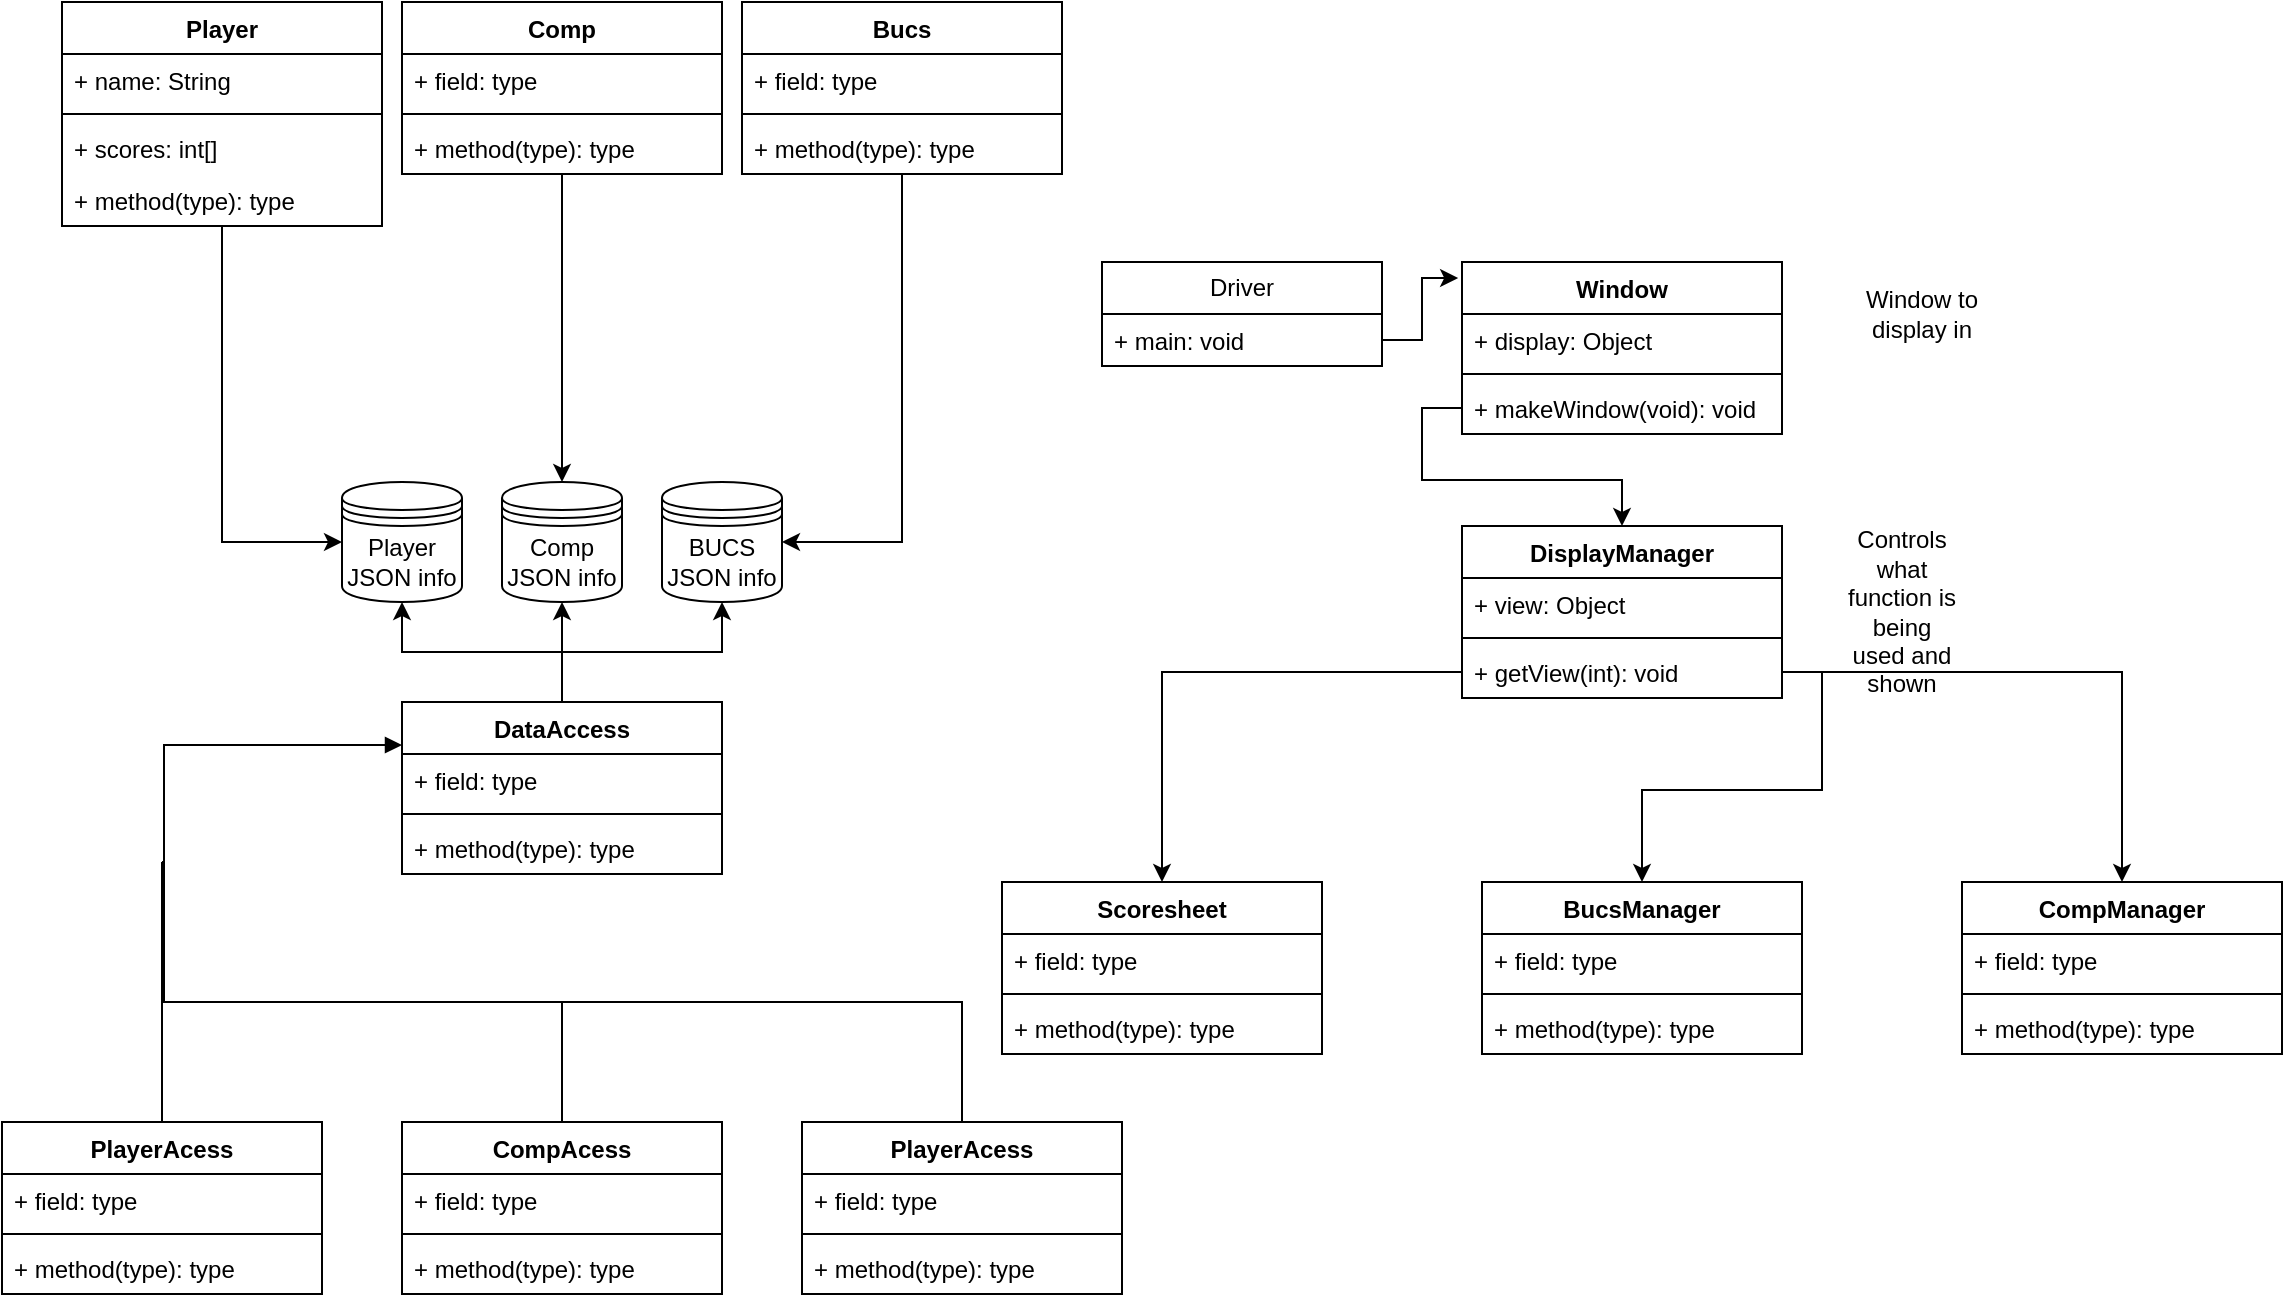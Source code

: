 <mxfile version="21.6.1" type="device">
  <diagram name="Page-1" id="eBtrrhrs7qbjORtOEjZf">
    <mxGraphModel dx="2284" dy="878" grid="1" gridSize="10" guides="1" tooltips="1" connect="1" arrows="1" fold="1" page="1" pageScale="1" pageWidth="850" pageHeight="1100" math="0" shadow="0">
      <root>
        <mxCell id="0" />
        <mxCell id="1" parent="0" />
        <mxCell id="sWi2hrsK-kCXiM5taUd0-1" value="Driver" style="swimlane;fontStyle=0;childLayout=stackLayout;horizontal=1;startSize=26;fillColor=none;horizontalStack=0;resizeParent=1;resizeParentMax=0;resizeLast=0;collapsible=1;marginBottom=0;whiteSpace=wrap;html=1;" vertex="1" parent="1">
          <mxGeometry x="410" y="210" width="140" height="52" as="geometry" />
        </mxCell>
        <mxCell id="sWi2hrsK-kCXiM5taUd0-2" value="+ main: void" style="text;strokeColor=none;fillColor=none;align=left;verticalAlign=top;spacingLeft=4;spacingRight=4;overflow=hidden;rotatable=0;points=[[0,0.5],[1,0.5]];portConstraint=eastwest;whiteSpace=wrap;html=1;" vertex="1" parent="sWi2hrsK-kCXiM5taUd0-1">
          <mxGeometry y="26" width="140" height="26" as="geometry" />
        </mxCell>
        <mxCell id="sWi2hrsK-kCXiM5taUd0-6" value="Window" style="swimlane;fontStyle=1;align=center;verticalAlign=top;childLayout=stackLayout;horizontal=1;startSize=26;horizontalStack=0;resizeParent=1;resizeParentMax=0;resizeLast=0;collapsible=1;marginBottom=0;whiteSpace=wrap;html=1;" vertex="1" parent="1">
          <mxGeometry x="590" y="210" width="160" height="86" as="geometry" />
        </mxCell>
        <mxCell id="sWi2hrsK-kCXiM5taUd0-7" value="+ display: Object" style="text;strokeColor=none;fillColor=none;align=left;verticalAlign=top;spacingLeft=4;spacingRight=4;overflow=hidden;rotatable=0;points=[[0,0.5],[1,0.5]];portConstraint=eastwest;whiteSpace=wrap;html=1;" vertex="1" parent="sWi2hrsK-kCXiM5taUd0-6">
          <mxGeometry y="26" width="160" height="26" as="geometry" />
        </mxCell>
        <mxCell id="sWi2hrsK-kCXiM5taUd0-8" value="" style="line;strokeWidth=1;fillColor=none;align=left;verticalAlign=middle;spacingTop=-1;spacingLeft=3;spacingRight=3;rotatable=0;labelPosition=right;points=[];portConstraint=eastwest;strokeColor=inherit;" vertex="1" parent="sWi2hrsK-kCXiM5taUd0-6">
          <mxGeometry y="52" width="160" height="8" as="geometry" />
        </mxCell>
        <mxCell id="sWi2hrsK-kCXiM5taUd0-9" value="+ makeWindow(void): void" style="text;strokeColor=none;fillColor=none;align=left;verticalAlign=top;spacingLeft=4;spacingRight=4;overflow=hidden;rotatable=0;points=[[0,0.5],[1,0.5]];portConstraint=eastwest;whiteSpace=wrap;html=1;" vertex="1" parent="sWi2hrsK-kCXiM5taUd0-6">
          <mxGeometry y="60" width="160" height="26" as="geometry" />
        </mxCell>
        <mxCell id="sWi2hrsK-kCXiM5taUd0-10" style="edgeStyle=orthogonalEdgeStyle;rounded=0;orthogonalLoop=1;jettySize=auto;html=1;entryX=-0.012;entryY=0.093;entryDx=0;entryDy=0;entryPerimeter=0;" edge="1" parent="1" source="sWi2hrsK-kCXiM5taUd0-2" target="sWi2hrsK-kCXiM5taUd0-6">
          <mxGeometry relative="1" as="geometry" />
        </mxCell>
        <mxCell id="sWi2hrsK-kCXiM5taUd0-15" style="edgeStyle=orthogonalEdgeStyle;rounded=0;orthogonalLoop=1;jettySize=auto;html=1;entryX=0.5;entryY=0;entryDx=0;entryDy=0;" edge="1" parent="1" source="sWi2hrsK-kCXiM5taUd0-9" target="sWi2hrsK-kCXiM5taUd0-20">
          <mxGeometry relative="1" as="geometry">
            <mxPoint x="670" y="370" as="targetPoint" />
          </mxGeometry>
        </mxCell>
        <mxCell id="sWi2hrsK-kCXiM5taUd0-20" value="DisplayManager" style="swimlane;fontStyle=1;align=center;verticalAlign=top;childLayout=stackLayout;horizontal=1;startSize=26;horizontalStack=0;resizeParent=1;resizeParentMax=0;resizeLast=0;collapsible=1;marginBottom=0;whiteSpace=wrap;html=1;" vertex="1" parent="1">
          <mxGeometry x="590" y="342" width="160" height="86" as="geometry">
            <mxRectangle x="440" y="350" width="130" height="30" as="alternateBounds" />
          </mxGeometry>
        </mxCell>
        <mxCell id="sWi2hrsK-kCXiM5taUd0-21" value="+ view: Object" style="text;strokeColor=none;fillColor=none;align=left;verticalAlign=top;spacingLeft=4;spacingRight=4;overflow=hidden;rotatable=0;points=[[0,0.5],[1,0.5]];portConstraint=eastwest;whiteSpace=wrap;html=1;" vertex="1" parent="sWi2hrsK-kCXiM5taUd0-20">
          <mxGeometry y="26" width="160" height="26" as="geometry" />
        </mxCell>
        <mxCell id="sWi2hrsK-kCXiM5taUd0-22" value="" style="line;strokeWidth=1;fillColor=none;align=left;verticalAlign=middle;spacingTop=-1;spacingLeft=3;spacingRight=3;rotatable=0;labelPosition=right;points=[];portConstraint=eastwest;strokeColor=inherit;" vertex="1" parent="sWi2hrsK-kCXiM5taUd0-20">
          <mxGeometry y="52" width="160" height="8" as="geometry" />
        </mxCell>
        <mxCell id="sWi2hrsK-kCXiM5taUd0-23" value="+ getView(int): void" style="text;strokeColor=none;fillColor=none;align=left;verticalAlign=top;spacingLeft=4;spacingRight=4;overflow=hidden;rotatable=0;points=[[0,0.5],[1,0.5]];portConstraint=eastwest;whiteSpace=wrap;html=1;" vertex="1" parent="sWi2hrsK-kCXiM5taUd0-20">
          <mxGeometry y="60" width="160" height="26" as="geometry" />
        </mxCell>
        <mxCell id="sWi2hrsK-kCXiM5taUd0-24" value="Window to display in" style="text;html=1;strokeColor=none;fillColor=none;align=center;verticalAlign=middle;whiteSpace=wrap;rounded=0;" vertex="1" parent="1">
          <mxGeometry x="790" y="221" width="60" height="30" as="geometry" />
        </mxCell>
        <mxCell id="sWi2hrsK-kCXiM5taUd0-25" value="Controls what function is being used and shown" style="text;html=1;strokeColor=none;fillColor=none;align=center;verticalAlign=middle;whiteSpace=wrap;rounded=0;" vertex="1" parent="1">
          <mxGeometry x="780" y="370" width="60" height="30" as="geometry" />
        </mxCell>
        <mxCell id="sWi2hrsK-kCXiM5taUd0-26" value="Player JSON info" style="shape=datastore;whiteSpace=wrap;html=1;" vertex="1" parent="1">
          <mxGeometry x="30" y="320" width="60" height="60" as="geometry" />
        </mxCell>
        <mxCell id="sWi2hrsK-kCXiM5taUd0-27" value="Comp JSON info" style="shape=datastore;whiteSpace=wrap;html=1;" vertex="1" parent="1">
          <mxGeometry x="110" y="320" width="60" height="60" as="geometry" />
        </mxCell>
        <mxCell id="sWi2hrsK-kCXiM5taUd0-28" value="BUCS JSON info" style="shape=datastore;whiteSpace=wrap;html=1;" vertex="1" parent="1">
          <mxGeometry x="190" y="320" width="60" height="60" as="geometry" />
        </mxCell>
        <mxCell id="sWi2hrsK-kCXiM5taUd0-33" style="edgeStyle=orthogonalEdgeStyle;rounded=0;orthogonalLoop=1;jettySize=auto;html=1;entryX=0.5;entryY=1;entryDx=0;entryDy=0;" edge="1" parent="1" source="sWi2hrsK-kCXiM5taUd0-29" target="sWi2hrsK-kCXiM5taUd0-28">
          <mxGeometry relative="1" as="geometry" />
        </mxCell>
        <mxCell id="sWi2hrsK-kCXiM5taUd0-34" style="edgeStyle=orthogonalEdgeStyle;rounded=0;orthogonalLoop=1;jettySize=auto;html=1;entryX=0.5;entryY=1;entryDx=0;entryDy=0;" edge="1" parent="1" source="sWi2hrsK-kCXiM5taUd0-29" target="sWi2hrsK-kCXiM5taUd0-27">
          <mxGeometry relative="1" as="geometry" />
        </mxCell>
        <mxCell id="sWi2hrsK-kCXiM5taUd0-35" style="edgeStyle=orthogonalEdgeStyle;rounded=0;orthogonalLoop=1;jettySize=auto;html=1;entryX=0.5;entryY=1;entryDx=0;entryDy=0;" edge="1" parent="1" source="sWi2hrsK-kCXiM5taUd0-29" target="sWi2hrsK-kCXiM5taUd0-26">
          <mxGeometry relative="1" as="geometry" />
        </mxCell>
        <mxCell id="sWi2hrsK-kCXiM5taUd0-29" value="DataAccess" style="swimlane;fontStyle=1;align=center;verticalAlign=top;childLayout=stackLayout;horizontal=1;startSize=26;horizontalStack=0;resizeParent=1;resizeParentMax=0;resizeLast=0;collapsible=1;marginBottom=0;whiteSpace=wrap;html=1;" vertex="1" parent="1">
          <mxGeometry x="60" y="430" width="160" height="86" as="geometry" />
        </mxCell>
        <mxCell id="sWi2hrsK-kCXiM5taUd0-30" value="+ field: type" style="text;strokeColor=none;fillColor=none;align=left;verticalAlign=top;spacingLeft=4;spacingRight=4;overflow=hidden;rotatable=0;points=[[0,0.5],[1,0.5]];portConstraint=eastwest;whiteSpace=wrap;html=1;" vertex="1" parent="sWi2hrsK-kCXiM5taUd0-29">
          <mxGeometry y="26" width="160" height="26" as="geometry" />
        </mxCell>
        <mxCell id="sWi2hrsK-kCXiM5taUd0-31" value="" style="line;strokeWidth=1;fillColor=none;align=left;verticalAlign=middle;spacingTop=-1;spacingLeft=3;spacingRight=3;rotatable=0;labelPosition=right;points=[];portConstraint=eastwest;strokeColor=inherit;" vertex="1" parent="sWi2hrsK-kCXiM5taUd0-29">
          <mxGeometry y="52" width="160" height="8" as="geometry" />
        </mxCell>
        <mxCell id="sWi2hrsK-kCXiM5taUd0-32" value="+ method(type): type" style="text;strokeColor=none;fillColor=none;align=left;verticalAlign=top;spacingLeft=4;spacingRight=4;overflow=hidden;rotatable=0;points=[[0,0.5],[1,0.5]];portConstraint=eastwest;whiteSpace=wrap;html=1;" vertex="1" parent="sWi2hrsK-kCXiM5taUd0-29">
          <mxGeometry y="60" width="160" height="26" as="geometry" />
        </mxCell>
        <mxCell id="sWi2hrsK-kCXiM5taUd0-51" style="edgeStyle=orthogonalEdgeStyle;rounded=0;orthogonalLoop=1;jettySize=auto;html=1;entryX=0.5;entryY=0;entryDx=0;entryDy=0;" edge="1" parent="1" source="sWi2hrsK-kCXiM5taUd0-36" target="sWi2hrsK-kCXiM5taUd0-27">
          <mxGeometry relative="1" as="geometry">
            <mxPoint x="140" y="190" as="targetPoint" />
          </mxGeometry>
        </mxCell>
        <mxCell id="sWi2hrsK-kCXiM5taUd0-36" value="Comp" style="swimlane;fontStyle=1;align=center;verticalAlign=top;childLayout=stackLayout;horizontal=1;startSize=26;horizontalStack=0;resizeParent=1;resizeParentMax=0;resizeLast=0;collapsible=1;marginBottom=0;whiteSpace=wrap;html=1;" vertex="1" parent="1">
          <mxGeometry x="60" y="80" width="160" height="86" as="geometry" />
        </mxCell>
        <mxCell id="sWi2hrsK-kCXiM5taUd0-37" value="+ field: type" style="text;strokeColor=none;fillColor=none;align=left;verticalAlign=top;spacingLeft=4;spacingRight=4;overflow=hidden;rotatable=0;points=[[0,0.5],[1,0.5]];portConstraint=eastwest;whiteSpace=wrap;html=1;" vertex="1" parent="sWi2hrsK-kCXiM5taUd0-36">
          <mxGeometry y="26" width="160" height="26" as="geometry" />
        </mxCell>
        <mxCell id="sWi2hrsK-kCXiM5taUd0-38" value="" style="line;strokeWidth=1;fillColor=none;align=left;verticalAlign=middle;spacingTop=-1;spacingLeft=3;spacingRight=3;rotatable=0;labelPosition=right;points=[];portConstraint=eastwest;strokeColor=inherit;" vertex="1" parent="sWi2hrsK-kCXiM5taUd0-36">
          <mxGeometry y="52" width="160" height="8" as="geometry" />
        </mxCell>
        <mxCell id="sWi2hrsK-kCXiM5taUd0-39" value="+ method(type): type" style="text;strokeColor=none;fillColor=none;align=left;verticalAlign=top;spacingLeft=4;spacingRight=4;overflow=hidden;rotatable=0;points=[[0,0.5],[1,0.5]];portConstraint=eastwest;whiteSpace=wrap;html=1;" vertex="1" parent="sWi2hrsK-kCXiM5taUd0-36">
          <mxGeometry y="60" width="160" height="26" as="geometry" />
        </mxCell>
        <mxCell id="sWi2hrsK-kCXiM5taUd0-52" style="edgeStyle=orthogonalEdgeStyle;rounded=0;orthogonalLoop=1;jettySize=auto;html=1;entryX=0;entryY=0.5;entryDx=0;entryDy=0;" edge="1" parent="1" source="sWi2hrsK-kCXiM5taUd0-40" target="sWi2hrsK-kCXiM5taUd0-26">
          <mxGeometry relative="1" as="geometry" />
        </mxCell>
        <mxCell id="sWi2hrsK-kCXiM5taUd0-40" value="Player" style="swimlane;fontStyle=1;align=center;verticalAlign=top;childLayout=stackLayout;horizontal=1;startSize=26;horizontalStack=0;resizeParent=1;resizeParentMax=0;resizeLast=0;collapsible=1;marginBottom=0;whiteSpace=wrap;html=1;" vertex="1" parent="1">
          <mxGeometry x="-110" y="80" width="160" height="112" as="geometry" />
        </mxCell>
        <mxCell id="sWi2hrsK-kCXiM5taUd0-41" value="+ name: String&lt;br&gt;" style="text;strokeColor=none;fillColor=none;align=left;verticalAlign=top;spacingLeft=4;spacingRight=4;overflow=hidden;rotatable=0;points=[[0,0.5],[1,0.5]];portConstraint=eastwest;whiteSpace=wrap;html=1;" vertex="1" parent="sWi2hrsK-kCXiM5taUd0-40">
          <mxGeometry y="26" width="160" height="26" as="geometry" />
        </mxCell>
        <mxCell id="sWi2hrsK-kCXiM5taUd0-42" value="" style="line;strokeWidth=1;fillColor=none;align=left;verticalAlign=middle;spacingTop=-1;spacingLeft=3;spacingRight=3;rotatable=0;labelPosition=right;points=[];portConstraint=eastwest;strokeColor=inherit;" vertex="1" parent="sWi2hrsK-kCXiM5taUd0-40">
          <mxGeometry y="52" width="160" height="8" as="geometry" />
        </mxCell>
        <mxCell id="sWi2hrsK-kCXiM5taUd0-53" value="+ scores: int[]" style="text;strokeColor=none;fillColor=none;align=left;verticalAlign=top;spacingLeft=4;spacingRight=4;overflow=hidden;rotatable=0;points=[[0,0.5],[1,0.5]];portConstraint=eastwest;whiteSpace=wrap;html=1;" vertex="1" parent="sWi2hrsK-kCXiM5taUd0-40">
          <mxGeometry y="60" width="160" height="26" as="geometry" />
        </mxCell>
        <mxCell id="sWi2hrsK-kCXiM5taUd0-43" value="+ method(type): type" style="text;strokeColor=none;fillColor=none;align=left;verticalAlign=top;spacingLeft=4;spacingRight=4;overflow=hidden;rotatable=0;points=[[0,0.5],[1,0.5]];portConstraint=eastwest;whiteSpace=wrap;html=1;" vertex="1" parent="sWi2hrsK-kCXiM5taUd0-40">
          <mxGeometry y="86" width="160" height="26" as="geometry" />
        </mxCell>
        <mxCell id="sWi2hrsK-kCXiM5taUd0-50" style="edgeStyle=orthogonalEdgeStyle;rounded=0;orthogonalLoop=1;jettySize=auto;html=1;entryX=1;entryY=0.5;entryDx=0;entryDy=0;" edge="1" parent="1" source="sWi2hrsK-kCXiM5taUd0-44" target="sWi2hrsK-kCXiM5taUd0-28">
          <mxGeometry relative="1" as="geometry" />
        </mxCell>
        <mxCell id="sWi2hrsK-kCXiM5taUd0-44" value="Bucs" style="swimlane;fontStyle=1;align=center;verticalAlign=top;childLayout=stackLayout;horizontal=1;startSize=26;horizontalStack=0;resizeParent=1;resizeParentMax=0;resizeLast=0;collapsible=1;marginBottom=0;whiteSpace=wrap;html=1;" vertex="1" parent="1">
          <mxGeometry x="230" y="80" width="160" height="86" as="geometry" />
        </mxCell>
        <mxCell id="sWi2hrsK-kCXiM5taUd0-45" value="+ field: type" style="text;strokeColor=none;fillColor=none;align=left;verticalAlign=top;spacingLeft=4;spacingRight=4;overflow=hidden;rotatable=0;points=[[0,0.5],[1,0.5]];portConstraint=eastwest;whiteSpace=wrap;html=1;" vertex="1" parent="sWi2hrsK-kCXiM5taUd0-44">
          <mxGeometry y="26" width="160" height="26" as="geometry" />
        </mxCell>
        <mxCell id="sWi2hrsK-kCXiM5taUd0-46" value="" style="line;strokeWidth=1;fillColor=none;align=left;verticalAlign=middle;spacingTop=-1;spacingLeft=3;spacingRight=3;rotatable=0;labelPosition=right;points=[];portConstraint=eastwest;strokeColor=inherit;" vertex="1" parent="sWi2hrsK-kCXiM5taUd0-44">
          <mxGeometry y="52" width="160" height="8" as="geometry" />
        </mxCell>
        <mxCell id="sWi2hrsK-kCXiM5taUd0-47" value="+ method(type): type" style="text;strokeColor=none;fillColor=none;align=left;verticalAlign=top;spacingLeft=4;spacingRight=4;overflow=hidden;rotatable=0;points=[[0,0.5],[1,0.5]];portConstraint=eastwest;whiteSpace=wrap;html=1;" vertex="1" parent="sWi2hrsK-kCXiM5taUd0-44">
          <mxGeometry y="60" width="160" height="26" as="geometry" />
        </mxCell>
        <mxCell id="sWi2hrsK-kCXiM5taUd0-55" value="Scoresheet" style="swimlane;fontStyle=1;align=center;verticalAlign=top;childLayout=stackLayout;horizontal=1;startSize=26;horizontalStack=0;resizeParent=1;resizeParentMax=0;resizeLast=0;collapsible=1;marginBottom=0;whiteSpace=wrap;html=1;" vertex="1" parent="1">
          <mxGeometry x="360" y="520" width="160" height="86" as="geometry" />
        </mxCell>
        <mxCell id="sWi2hrsK-kCXiM5taUd0-56" value="+ field: type" style="text;strokeColor=none;fillColor=none;align=left;verticalAlign=top;spacingLeft=4;spacingRight=4;overflow=hidden;rotatable=0;points=[[0,0.5],[1,0.5]];portConstraint=eastwest;whiteSpace=wrap;html=1;" vertex="1" parent="sWi2hrsK-kCXiM5taUd0-55">
          <mxGeometry y="26" width="160" height="26" as="geometry" />
        </mxCell>
        <mxCell id="sWi2hrsK-kCXiM5taUd0-57" value="" style="line;strokeWidth=1;fillColor=none;align=left;verticalAlign=middle;spacingTop=-1;spacingLeft=3;spacingRight=3;rotatable=0;labelPosition=right;points=[];portConstraint=eastwest;strokeColor=inherit;" vertex="1" parent="sWi2hrsK-kCXiM5taUd0-55">
          <mxGeometry y="52" width="160" height="8" as="geometry" />
        </mxCell>
        <mxCell id="sWi2hrsK-kCXiM5taUd0-58" value="+ method(type): type" style="text;strokeColor=none;fillColor=none;align=left;verticalAlign=top;spacingLeft=4;spacingRight=4;overflow=hidden;rotatable=0;points=[[0,0.5],[1,0.5]];portConstraint=eastwest;whiteSpace=wrap;html=1;" vertex="1" parent="sWi2hrsK-kCXiM5taUd0-55">
          <mxGeometry y="60" width="160" height="26" as="geometry" />
        </mxCell>
        <mxCell id="sWi2hrsK-kCXiM5taUd0-59" value="CompManager" style="swimlane;fontStyle=1;align=center;verticalAlign=top;childLayout=stackLayout;horizontal=1;startSize=26;horizontalStack=0;resizeParent=1;resizeParentMax=0;resizeLast=0;collapsible=1;marginBottom=0;whiteSpace=wrap;html=1;" vertex="1" parent="1">
          <mxGeometry x="840" y="520" width="160" height="86" as="geometry" />
        </mxCell>
        <mxCell id="sWi2hrsK-kCXiM5taUd0-60" value="+ field: type" style="text;strokeColor=none;fillColor=none;align=left;verticalAlign=top;spacingLeft=4;spacingRight=4;overflow=hidden;rotatable=0;points=[[0,0.5],[1,0.5]];portConstraint=eastwest;whiteSpace=wrap;html=1;" vertex="1" parent="sWi2hrsK-kCXiM5taUd0-59">
          <mxGeometry y="26" width="160" height="26" as="geometry" />
        </mxCell>
        <mxCell id="sWi2hrsK-kCXiM5taUd0-61" value="" style="line;strokeWidth=1;fillColor=none;align=left;verticalAlign=middle;spacingTop=-1;spacingLeft=3;spacingRight=3;rotatable=0;labelPosition=right;points=[];portConstraint=eastwest;strokeColor=inherit;" vertex="1" parent="sWi2hrsK-kCXiM5taUd0-59">
          <mxGeometry y="52" width="160" height="8" as="geometry" />
        </mxCell>
        <mxCell id="sWi2hrsK-kCXiM5taUd0-62" value="+ method(type): type" style="text;strokeColor=none;fillColor=none;align=left;verticalAlign=top;spacingLeft=4;spacingRight=4;overflow=hidden;rotatable=0;points=[[0,0.5],[1,0.5]];portConstraint=eastwest;whiteSpace=wrap;html=1;" vertex="1" parent="sWi2hrsK-kCXiM5taUd0-59">
          <mxGeometry y="60" width="160" height="26" as="geometry" />
        </mxCell>
        <mxCell id="sWi2hrsK-kCXiM5taUd0-63" value="BucsManager" style="swimlane;fontStyle=1;align=center;verticalAlign=top;childLayout=stackLayout;horizontal=1;startSize=26;horizontalStack=0;resizeParent=1;resizeParentMax=0;resizeLast=0;collapsible=1;marginBottom=0;whiteSpace=wrap;html=1;" vertex="1" parent="1">
          <mxGeometry x="600" y="520" width="160" height="86" as="geometry" />
        </mxCell>
        <mxCell id="sWi2hrsK-kCXiM5taUd0-64" value="+ field: type" style="text;strokeColor=none;fillColor=none;align=left;verticalAlign=top;spacingLeft=4;spacingRight=4;overflow=hidden;rotatable=0;points=[[0,0.5],[1,0.5]];portConstraint=eastwest;whiteSpace=wrap;html=1;" vertex="1" parent="sWi2hrsK-kCXiM5taUd0-63">
          <mxGeometry y="26" width="160" height="26" as="geometry" />
        </mxCell>
        <mxCell id="sWi2hrsK-kCXiM5taUd0-65" value="" style="line;strokeWidth=1;fillColor=none;align=left;verticalAlign=middle;spacingTop=-1;spacingLeft=3;spacingRight=3;rotatable=0;labelPosition=right;points=[];portConstraint=eastwest;strokeColor=inherit;" vertex="1" parent="sWi2hrsK-kCXiM5taUd0-63">
          <mxGeometry y="52" width="160" height="8" as="geometry" />
        </mxCell>
        <mxCell id="sWi2hrsK-kCXiM5taUd0-66" value="+ method(type): type" style="text;strokeColor=none;fillColor=none;align=left;verticalAlign=top;spacingLeft=4;spacingRight=4;overflow=hidden;rotatable=0;points=[[0,0.5],[1,0.5]];portConstraint=eastwest;whiteSpace=wrap;html=1;" vertex="1" parent="sWi2hrsK-kCXiM5taUd0-63">
          <mxGeometry y="60" width="160" height="26" as="geometry" />
        </mxCell>
        <mxCell id="sWi2hrsK-kCXiM5taUd0-67" style="edgeStyle=orthogonalEdgeStyle;rounded=0;orthogonalLoop=1;jettySize=auto;html=1;entryX=0.5;entryY=0;entryDx=0;entryDy=0;" edge="1" parent="1" source="sWi2hrsK-kCXiM5taUd0-23" target="sWi2hrsK-kCXiM5taUd0-59">
          <mxGeometry relative="1" as="geometry" />
        </mxCell>
        <mxCell id="sWi2hrsK-kCXiM5taUd0-68" style="edgeStyle=orthogonalEdgeStyle;rounded=0;orthogonalLoop=1;jettySize=auto;html=1;entryX=0.5;entryY=0;entryDx=0;entryDy=0;" edge="1" parent="1" source="sWi2hrsK-kCXiM5taUd0-23" target="sWi2hrsK-kCXiM5taUd0-55">
          <mxGeometry relative="1" as="geometry" />
        </mxCell>
        <mxCell id="sWi2hrsK-kCXiM5taUd0-69" style="edgeStyle=orthogonalEdgeStyle;rounded=0;orthogonalLoop=1;jettySize=auto;html=1;entryX=0.5;entryY=0;entryDx=0;entryDy=0;" edge="1" parent="1" source="sWi2hrsK-kCXiM5taUd0-23" target="sWi2hrsK-kCXiM5taUd0-63">
          <mxGeometry relative="1" as="geometry" />
        </mxCell>
        <mxCell id="sWi2hrsK-kCXiM5taUd0-86" style="edgeStyle=orthogonalEdgeStyle;rounded=0;orthogonalLoop=1;jettySize=auto;html=1;endArrow=none;endFill=0;" edge="1" parent="1" source="sWi2hrsK-kCXiM5taUd0-70">
          <mxGeometry relative="1" as="geometry">
            <mxPoint x="-60" y="510" as="targetPoint" />
          </mxGeometry>
        </mxCell>
        <mxCell id="sWi2hrsK-kCXiM5taUd0-70" value="PlayerAcess" style="swimlane;fontStyle=1;align=center;verticalAlign=top;childLayout=stackLayout;horizontal=1;startSize=26;horizontalStack=0;resizeParent=1;resizeParentMax=0;resizeLast=0;collapsible=1;marginBottom=0;whiteSpace=wrap;html=1;" vertex="1" parent="1">
          <mxGeometry x="-140" y="640" width="160" height="86" as="geometry" />
        </mxCell>
        <mxCell id="sWi2hrsK-kCXiM5taUd0-71" value="+ field: type" style="text;strokeColor=none;fillColor=none;align=left;verticalAlign=top;spacingLeft=4;spacingRight=4;overflow=hidden;rotatable=0;points=[[0,0.5],[1,0.5]];portConstraint=eastwest;whiteSpace=wrap;html=1;" vertex="1" parent="sWi2hrsK-kCXiM5taUd0-70">
          <mxGeometry y="26" width="160" height="26" as="geometry" />
        </mxCell>
        <mxCell id="sWi2hrsK-kCXiM5taUd0-72" value="" style="line;strokeWidth=1;fillColor=none;align=left;verticalAlign=middle;spacingTop=-1;spacingLeft=3;spacingRight=3;rotatable=0;labelPosition=right;points=[];portConstraint=eastwest;strokeColor=inherit;" vertex="1" parent="sWi2hrsK-kCXiM5taUd0-70">
          <mxGeometry y="52" width="160" height="8" as="geometry" />
        </mxCell>
        <mxCell id="sWi2hrsK-kCXiM5taUd0-73" value="+ method(type): type" style="text;strokeColor=none;fillColor=none;align=left;verticalAlign=top;spacingLeft=4;spacingRight=4;overflow=hidden;rotatable=0;points=[[0,0.5],[1,0.5]];portConstraint=eastwest;whiteSpace=wrap;html=1;" vertex="1" parent="sWi2hrsK-kCXiM5taUd0-70">
          <mxGeometry y="60" width="160" height="26" as="geometry" />
        </mxCell>
        <mxCell id="sWi2hrsK-kCXiM5taUd0-84" style="edgeStyle=orthogonalEdgeStyle;rounded=0;orthogonalLoop=1;jettySize=auto;html=1;exitX=0.5;exitY=0;exitDx=0;exitDy=0;endArrow=none;endFill=0;" edge="1" parent="1" source="sWi2hrsK-kCXiM5taUd0-75">
          <mxGeometry relative="1" as="geometry">
            <mxPoint x="-60" y="510" as="targetPoint" />
            <mxPoint x="70" y="590" as="sourcePoint" />
            <Array as="points">
              <mxPoint x="140" y="580" />
              <mxPoint x="-59" y="580" />
            </Array>
          </mxGeometry>
        </mxCell>
        <mxCell id="sWi2hrsK-kCXiM5taUd0-75" value="CompAcess" style="swimlane;fontStyle=1;align=center;verticalAlign=top;childLayout=stackLayout;horizontal=1;startSize=26;horizontalStack=0;resizeParent=1;resizeParentMax=0;resizeLast=0;collapsible=1;marginBottom=0;whiteSpace=wrap;html=1;" vertex="1" parent="1">
          <mxGeometry x="60" y="640" width="160" height="86" as="geometry" />
        </mxCell>
        <mxCell id="sWi2hrsK-kCXiM5taUd0-76" value="+ field: type" style="text;strokeColor=none;fillColor=none;align=left;verticalAlign=top;spacingLeft=4;spacingRight=4;overflow=hidden;rotatable=0;points=[[0,0.5],[1,0.5]];portConstraint=eastwest;whiteSpace=wrap;html=1;" vertex="1" parent="sWi2hrsK-kCXiM5taUd0-75">
          <mxGeometry y="26" width="160" height="26" as="geometry" />
        </mxCell>
        <mxCell id="sWi2hrsK-kCXiM5taUd0-77" value="" style="line;strokeWidth=1;fillColor=none;align=left;verticalAlign=middle;spacingTop=-1;spacingLeft=3;spacingRight=3;rotatable=0;labelPosition=right;points=[];portConstraint=eastwest;strokeColor=inherit;" vertex="1" parent="sWi2hrsK-kCXiM5taUd0-75">
          <mxGeometry y="52" width="160" height="8" as="geometry" />
        </mxCell>
        <mxCell id="sWi2hrsK-kCXiM5taUd0-78" value="+ method(type): type" style="text;strokeColor=none;fillColor=none;align=left;verticalAlign=top;spacingLeft=4;spacingRight=4;overflow=hidden;rotatable=0;points=[[0,0.5],[1,0.5]];portConstraint=eastwest;whiteSpace=wrap;html=1;" vertex="1" parent="sWi2hrsK-kCXiM5taUd0-75">
          <mxGeometry y="60" width="160" height="26" as="geometry" />
        </mxCell>
        <mxCell id="sWi2hrsK-kCXiM5taUd0-87" style="edgeStyle=orthogonalEdgeStyle;rounded=0;orthogonalLoop=1;jettySize=auto;html=1;entryX=0;entryY=0.25;entryDx=0;entryDy=0;endArrow=block;endFill=1;" edge="1" parent="1" source="sWi2hrsK-kCXiM5taUd0-79" target="sWi2hrsK-kCXiM5taUd0-29">
          <mxGeometry relative="1" as="geometry">
            <mxPoint x="-60" y="510" as="targetPoint" />
            <Array as="points">
              <mxPoint x="340" y="580" />
              <mxPoint x="-59" y="580" />
              <mxPoint x="-59" y="452" />
            </Array>
          </mxGeometry>
        </mxCell>
        <mxCell id="sWi2hrsK-kCXiM5taUd0-79" value="PlayerAcess" style="swimlane;fontStyle=1;align=center;verticalAlign=top;childLayout=stackLayout;horizontal=1;startSize=26;horizontalStack=0;resizeParent=1;resizeParentMax=0;resizeLast=0;collapsible=1;marginBottom=0;whiteSpace=wrap;html=1;" vertex="1" parent="1">
          <mxGeometry x="260" y="640" width="160" height="86" as="geometry" />
        </mxCell>
        <mxCell id="sWi2hrsK-kCXiM5taUd0-80" value="+ field: type" style="text;strokeColor=none;fillColor=none;align=left;verticalAlign=top;spacingLeft=4;spacingRight=4;overflow=hidden;rotatable=0;points=[[0,0.5],[1,0.5]];portConstraint=eastwest;whiteSpace=wrap;html=1;" vertex="1" parent="sWi2hrsK-kCXiM5taUd0-79">
          <mxGeometry y="26" width="160" height="26" as="geometry" />
        </mxCell>
        <mxCell id="sWi2hrsK-kCXiM5taUd0-81" value="" style="line;strokeWidth=1;fillColor=none;align=left;verticalAlign=middle;spacingTop=-1;spacingLeft=3;spacingRight=3;rotatable=0;labelPosition=right;points=[];portConstraint=eastwest;strokeColor=inherit;" vertex="1" parent="sWi2hrsK-kCXiM5taUd0-79">
          <mxGeometry y="52" width="160" height="8" as="geometry" />
        </mxCell>
        <mxCell id="sWi2hrsK-kCXiM5taUd0-82" value="+ method(type): type" style="text;strokeColor=none;fillColor=none;align=left;verticalAlign=top;spacingLeft=4;spacingRight=4;overflow=hidden;rotatable=0;points=[[0,0.5],[1,0.5]];portConstraint=eastwest;whiteSpace=wrap;html=1;" vertex="1" parent="sWi2hrsK-kCXiM5taUd0-79">
          <mxGeometry y="60" width="160" height="26" as="geometry" />
        </mxCell>
      </root>
    </mxGraphModel>
  </diagram>
</mxfile>
